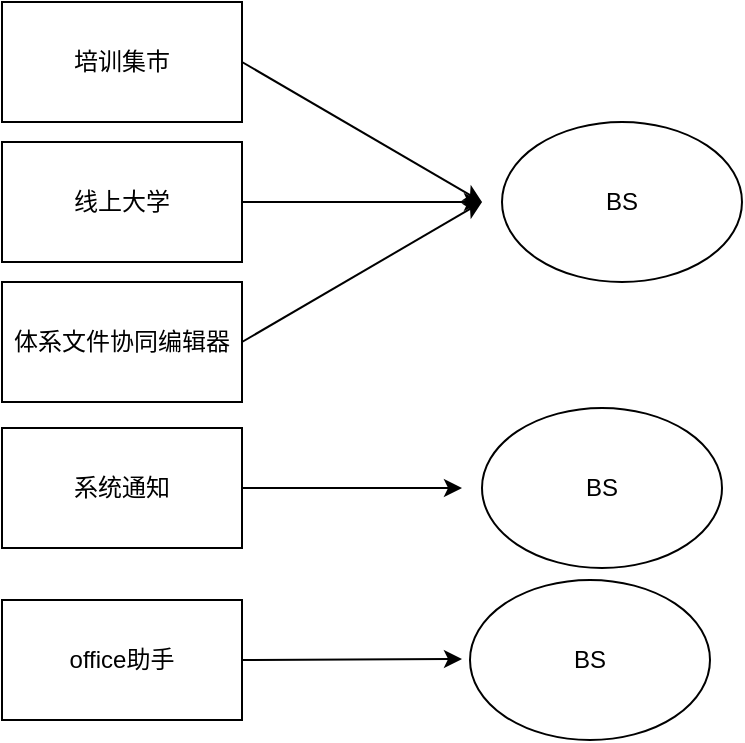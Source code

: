 <mxfile version="14.4.3" type="github">
  <diagram id="oAG-OyZ7u-6wMKuhqJLJ" name="第 1 页">
    <mxGraphModel dx="1002" dy="683" grid="1" gridSize="10" guides="1" tooltips="1" connect="1" arrows="1" fold="1" page="1" pageScale="1" pageWidth="827" pageHeight="1169" math="0" shadow="0">
      <root>
        <mxCell id="0" />
        <mxCell id="1" parent="0" />
        <mxCell id="vmE_TQx0R0XRHYuzHWrs-1" value="线上大学" style="rounded=0;whiteSpace=wrap;html=1;" vertex="1" parent="1">
          <mxGeometry x="60" y="160" width="120" height="60" as="geometry" />
        </mxCell>
        <mxCell id="vmE_TQx0R0XRHYuzHWrs-2" value="体系文件协同编辑器" style="rounded=0;whiteSpace=wrap;html=1;" vertex="1" parent="1">
          <mxGeometry x="60" y="230" width="120" height="60" as="geometry" />
        </mxCell>
        <mxCell id="vmE_TQx0R0XRHYuzHWrs-3" value="系统通知" style="rounded=0;whiteSpace=wrap;html=1;" vertex="1" parent="1">
          <mxGeometry x="60" y="303" width="120" height="60" as="geometry" />
        </mxCell>
        <mxCell id="vmE_TQx0R0XRHYuzHWrs-4" value="office助手" style="rounded=0;whiteSpace=wrap;html=1;" vertex="1" parent="1">
          <mxGeometry x="60" y="389" width="120" height="60" as="geometry" />
        </mxCell>
        <mxCell id="vmE_TQx0R0XRHYuzHWrs-5" value="" style="endArrow=classic;html=1;" edge="1" parent="1">
          <mxGeometry width="50" height="50" relative="1" as="geometry">
            <mxPoint x="180" y="190" as="sourcePoint" />
            <mxPoint x="300" y="190" as="targetPoint" />
          </mxGeometry>
        </mxCell>
        <mxCell id="vmE_TQx0R0XRHYuzHWrs-6" value="" style="endArrow=classic;html=1;exitX=1;exitY=0.5;exitDx=0;exitDy=0;" edge="1" parent="1" source="vmE_TQx0R0XRHYuzHWrs-2">
          <mxGeometry width="50" height="50" relative="1" as="geometry">
            <mxPoint x="190" y="290" as="sourcePoint" />
            <mxPoint x="300" y="190" as="targetPoint" />
          </mxGeometry>
        </mxCell>
        <mxCell id="vmE_TQx0R0XRHYuzHWrs-7" value="" style="endArrow=classic;html=1;exitX=1;exitY=0.5;exitDx=0;exitDy=0;" edge="1" parent="1" source="vmE_TQx0R0XRHYuzHWrs-3">
          <mxGeometry width="50" height="50" relative="1" as="geometry">
            <mxPoint x="200" y="333" as="sourcePoint" />
            <mxPoint x="290" y="333" as="targetPoint" />
          </mxGeometry>
        </mxCell>
        <mxCell id="vmE_TQx0R0XRHYuzHWrs-8" value="" style="endArrow=classic;html=1;exitX=1;exitY=0.5;exitDx=0;exitDy=0;" edge="1" parent="1" source="vmE_TQx0R0XRHYuzHWrs-4">
          <mxGeometry width="50" height="50" relative="1" as="geometry">
            <mxPoint x="200" y="418.5" as="sourcePoint" />
            <mxPoint x="290" y="418.5" as="targetPoint" />
          </mxGeometry>
        </mxCell>
        <mxCell id="vmE_TQx0R0XRHYuzHWrs-9" value="培训集市" style="rounded=0;whiteSpace=wrap;html=1;" vertex="1" parent="1">
          <mxGeometry x="60" y="90" width="120" height="60" as="geometry" />
        </mxCell>
        <mxCell id="vmE_TQx0R0XRHYuzHWrs-10" value="" style="endArrow=classic;html=1;" edge="1" parent="1">
          <mxGeometry width="50" height="50" relative="1" as="geometry">
            <mxPoint x="180" y="120" as="sourcePoint" />
            <mxPoint x="300" y="190" as="targetPoint" />
          </mxGeometry>
        </mxCell>
        <mxCell id="vmE_TQx0R0XRHYuzHWrs-12" value="BS" style="ellipse;whiteSpace=wrap;html=1;" vertex="1" parent="1">
          <mxGeometry x="310" y="150" width="120" height="80" as="geometry" />
        </mxCell>
        <mxCell id="vmE_TQx0R0XRHYuzHWrs-13" value="BS" style="ellipse;whiteSpace=wrap;html=1;" vertex="1" parent="1">
          <mxGeometry x="300" y="293" width="120" height="80" as="geometry" />
        </mxCell>
        <mxCell id="vmE_TQx0R0XRHYuzHWrs-14" value="BS" style="ellipse;whiteSpace=wrap;html=1;" vertex="1" parent="1">
          <mxGeometry x="294" y="379" width="120" height="80" as="geometry" />
        </mxCell>
      </root>
    </mxGraphModel>
  </diagram>
</mxfile>
